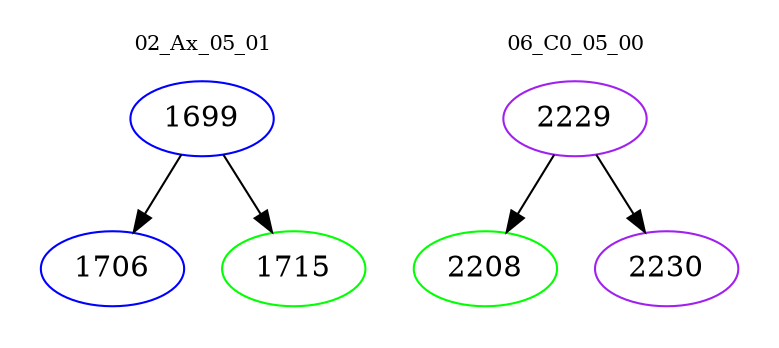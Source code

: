 digraph{
subgraph cluster_0 {
color = white
label = "02_Ax_05_01";
fontsize=10;
T0_1699 [label="1699", color="blue"]
T0_1699 -> T0_1706 [color="black"]
T0_1706 [label="1706", color="blue"]
T0_1699 -> T0_1715 [color="black"]
T0_1715 [label="1715", color="green"]
}
subgraph cluster_1 {
color = white
label = "06_C0_05_00";
fontsize=10;
T1_2229 [label="2229", color="purple"]
T1_2229 -> T1_2208 [color="black"]
T1_2208 [label="2208", color="green"]
T1_2229 -> T1_2230 [color="black"]
T1_2230 [label="2230", color="purple"]
}
}
